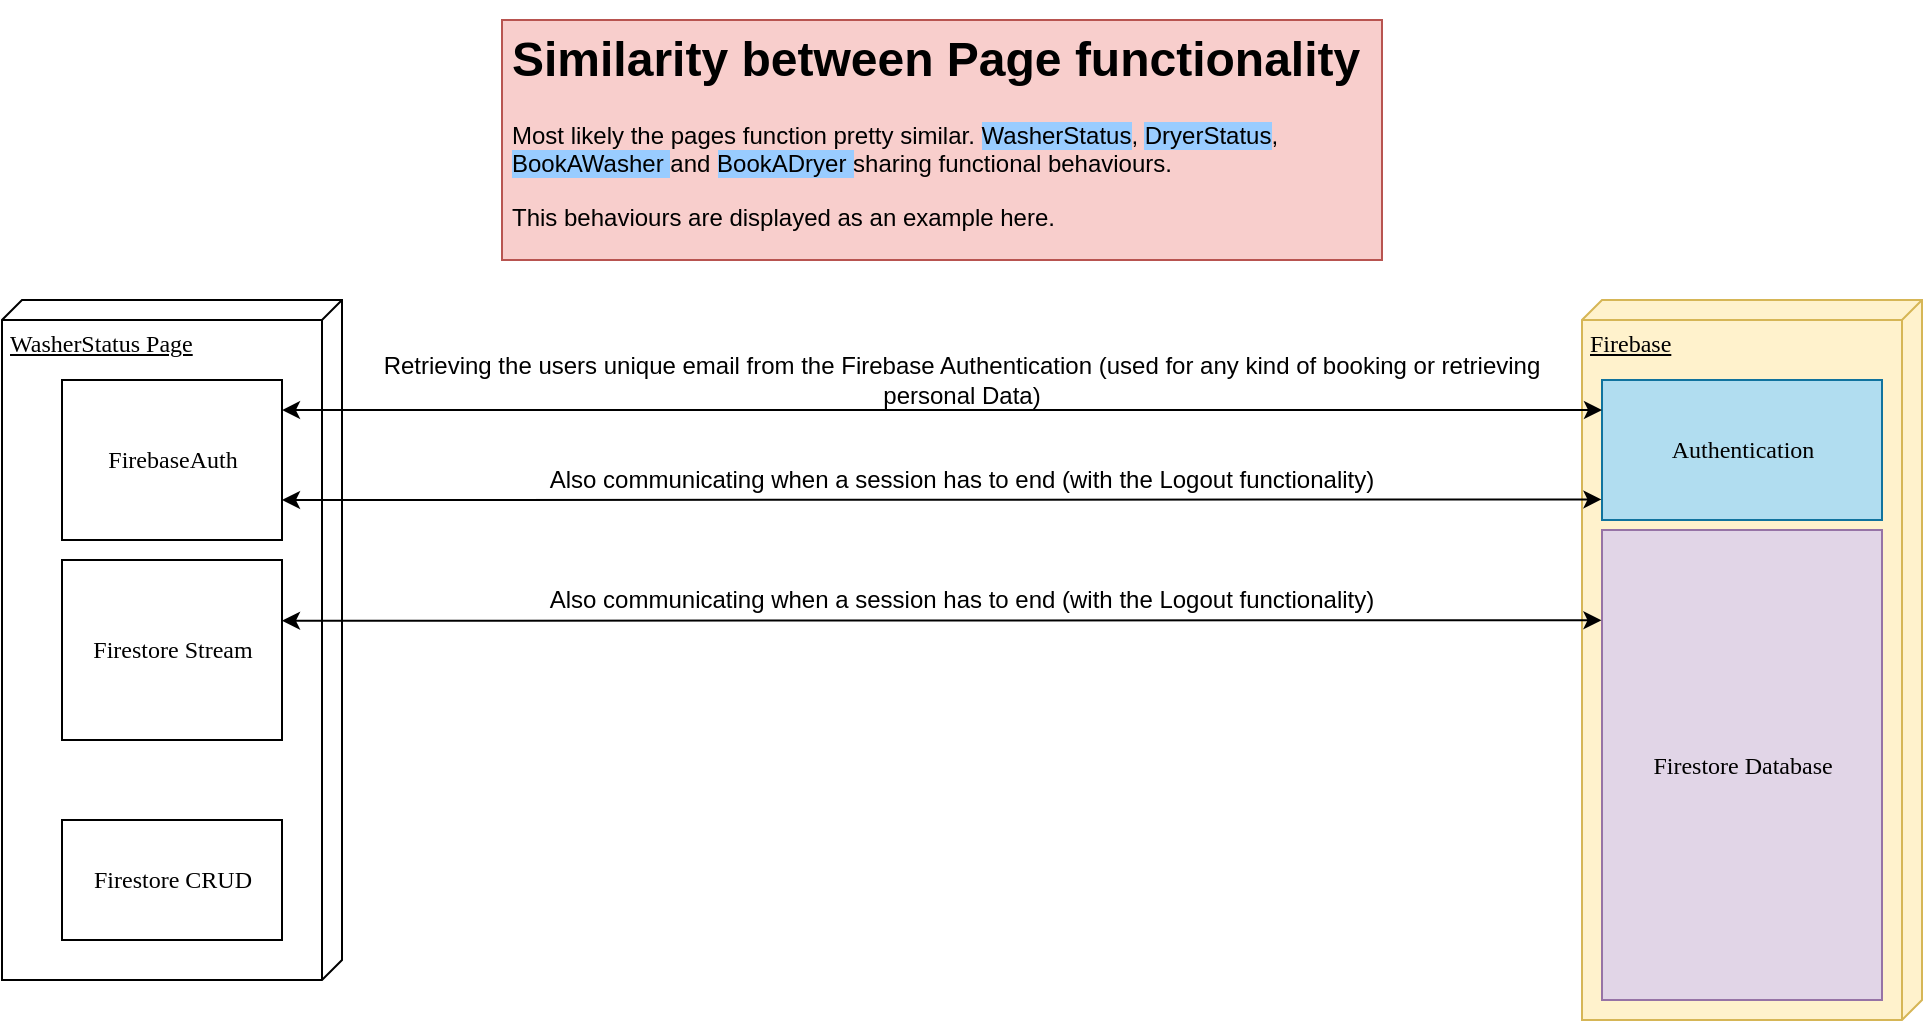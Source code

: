 <mxfile version="20.7.4" type="github">
  <diagram name="Page-1" id="5f0bae14-7c28-e335-631c-24af17079c00">
    <mxGraphModel dx="2311" dy="666" grid="1" gridSize="10" guides="1" tooltips="1" connect="1" arrows="1" fold="1" page="1" pageScale="1" pageWidth="1100" pageHeight="850" background="none" math="0" shadow="0">
      <root>
        <mxCell id="0" />
        <mxCell id="1" parent="0" />
        <mxCell id="MP8hHyfN-fz9ES6eljaN-1" value="WasherStatus Page" style="verticalAlign=top;align=left;spacingTop=8;spacingLeft=2;spacingRight=12;shape=cube;size=10;direction=south;fontStyle=4;html=1;rounded=0;shadow=0;comic=0;labelBackgroundColor=none;strokeWidth=1;fontFamily=Verdana;fontSize=12" vertex="1" parent="1">
          <mxGeometry x="-1020" y="310" width="170" height="340" as="geometry" />
        </mxCell>
        <mxCell id="MP8hHyfN-fz9ES6eljaN-2" value="FirebaseAuth" style="html=1;rounded=0;shadow=0;comic=0;labelBackgroundColor=none;strokeWidth=1;fontFamily=Verdana;fontSize=12;align=center;" vertex="1" parent="1">
          <mxGeometry x="-990" y="350" width="110" height="80" as="geometry" />
        </mxCell>
        <mxCell id="MP8hHyfN-fz9ES6eljaN-3" value="Firestore Stream&lt;br&gt;" style="html=1;rounded=0;shadow=0;comic=0;labelBackgroundColor=none;strokeWidth=1;fontFamily=Verdana;fontSize=12;align=center;" vertex="1" parent="1">
          <mxGeometry x="-990" y="440" width="110" height="90" as="geometry" />
        </mxCell>
        <mxCell id="MP8hHyfN-fz9ES6eljaN-4" value="Firestore CRUD" style="html=1;rounded=0;shadow=0;comic=0;labelBackgroundColor=none;strokeWidth=1;fontFamily=Verdana;fontSize=12;align=center;" vertex="1" parent="1">
          <mxGeometry x="-990" y="570" width="110" height="60" as="geometry" />
        </mxCell>
        <mxCell id="MP8hHyfN-fz9ES6eljaN-5" value="Firebase" style="verticalAlign=top;align=left;spacingTop=8;spacingLeft=2;spacingRight=12;shape=cube;size=10;direction=south;fontStyle=4;html=1;rounded=0;shadow=0;comic=0;labelBackgroundColor=none;strokeWidth=1;fontFamily=Verdana;fontSize=12;fillColor=#fff2cc;strokeColor=#d6b656;" vertex="1" parent="1">
          <mxGeometry x="-230" y="310" width="170" height="360" as="geometry" />
        </mxCell>
        <mxCell id="MP8hHyfN-fz9ES6eljaN-6" value="Authentication" style="html=1;rounded=0;shadow=0;comic=0;labelBackgroundColor=none;strokeWidth=1;fontFamily=Verdana;fontSize=12;align=center;fillColor=#b1ddf0;strokeColor=#10739e;" vertex="1" parent="1">
          <mxGeometry x="-220" y="350" width="140" height="70" as="geometry" />
        </mxCell>
        <mxCell id="MP8hHyfN-fz9ES6eljaN-7" value="&lt;h1&gt;Similarity between Page functionality&lt;/h1&gt;&lt;p&gt;Most likely the pages function pretty similar. &lt;span style=&quot;background-color: rgb(153, 204, 255);&quot;&gt;WasherStatus&lt;/span&gt;, &lt;span style=&quot;background-color: rgb(153, 204, 255);&quot;&gt;DryerStatus&lt;/span&gt;, &lt;span style=&quot;background-color: rgb(153, 204, 255);&quot;&gt;BookAWasher &lt;/span&gt;and &lt;span style=&quot;background-color: rgb(153, 204, 255);&quot;&gt;BookADryer &lt;/span&gt;sharing functional behaviours.&amp;nbsp;&lt;/p&gt;&lt;p&gt;This behaviours are displayed as an example here.&lt;/p&gt;" style="text;html=1;strokeColor=#b85450;fillColor=#f8cecc;spacing=5;spacingTop=-20;whiteSpace=wrap;overflow=hidden;rounded=0;" vertex="1" parent="1">
          <mxGeometry x="-770" y="170" width="440" height="120" as="geometry" />
        </mxCell>
        <mxCell id="MP8hHyfN-fz9ES6eljaN-8" value="Firestore Database" style="html=1;rounded=0;shadow=0;comic=0;labelBackgroundColor=none;strokeWidth=1;fontFamily=Verdana;fontSize=12;align=center;fillColor=#e1d5e7;strokeColor=#9673a6;" vertex="1" parent="1">
          <mxGeometry x="-220" y="425" width="140" height="235" as="geometry" />
        </mxCell>
        <mxCell id="MP8hHyfN-fz9ES6eljaN-9" value="" style="endArrow=classic;startArrow=classic;html=1;rounded=0;exitX=1;exitY=0.188;exitDx=0;exitDy=0;exitPerimeter=0;" edge="1" parent="1" source="MP8hHyfN-fz9ES6eljaN-2">
          <mxGeometry width="50" height="50" relative="1" as="geometry">
            <mxPoint x="-880" y="360" as="sourcePoint" />
            <mxPoint x="-220" y="365" as="targetPoint" />
          </mxGeometry>
        </mxCell>
        <mxCell id="MP8hHyfN-fz9ES6eljaN-10" value="&lt;span style=&quot;&quot;&gt;Retrieving the users unique email from the Firebase Authentication (used for any kind of booking or retrieving personal Data)&lt;/span&gt;" style="text;html=1;strokeColor=none;fillColor=none;align=center;verticalAlign=middle;whiteSpace=wrap;rounded=0;labelBackgroundColor=none;" vertex="1" parent="1">
          <mxGeometry x="-850" y="330" width="620" height="40" as="geometry" />
        </mxCell>
        <mxCell id="MP8hHyfN-fz9ES6eljaN-11" value="" style="endArrow=classic;startArrow=classic;html=1;rounded=0;entryX=-0.002;entryY=0.853;entryDx=0;entryDy=0;exitX=1;exitY=0;exitDx=0;exitDy=0;entryPerimeter=0;" edge="1" parent="1" target="MP8hHyfN-fz9ES6eljaN-6">
          <mxGeometry width="50" height="50" relative="1" as="geometry">
            <mxPoint x="-880" y="410" as="sourcePoint" />
            <mxPoint x="-219.3" y="408.32" as="targetPoint" />
          </mxGeometry>
        </mxCell>
        <mxCell id="MP8hHyfN-fz9ES6eljaN-13" value="&lt;span style=&quot;&quot;&gt;Also communicating when a session has to end (with the Logout functionality)&lt;/span&gt;" style="text;html=1;strokeColor=none;fillColor=none;align=center;verticalAlign=middle;whiteSpace=wrap;rounded=0;labelBackgroundColor=none;" vertex="1" parent="1">
          <mxGeometry x="-850" y="380" width="620" height="40" as="geometry" />
        </mxCell>
        <mxCell id="MP8hHyfN-fz9ES6eljaN-14" value="" style="endArrow=classic;startArrow=classic;html=1;rounded=0;entryX=-0.002;entryY=0.192;entryDx=0;entryDy=0;exitX=1;exitY=0;exitDx=0;exitDy=0;entryPerimeter=0;" edge="1" parent="1" target="MP8hHyfN-fz9ES6eljaN-8">
          <mxGeometry width="50" height="50" relative="1" as="geometry">
            <mxPoint x="-880" y="470.36" as="sourcePoint" />
            <mxPoint x="-223.22" y="470.0" as="targetPoint" />
          </mxGeometry>
        </mxCell>
        <mxCell id="MP8hHyfN-fz9ES6eljaN-15" value="&lt;span style=&quot;&quot;&gt;Also communicating when a session has to end (with the Logout functionality)&lt;/span&gt;" style="text;html=1;strokeColor=none;fillColor=none;align=center;verticalAlign=middle;whiteSpace=wrap;rounded=0;labelBackgroundColor=none;" vertex="1" parent="1">
          <mxGeometry x="-850" y="440" width="620" height="40" as="geometry" />
        </mxCell>
      </root>
    </mxGraphModel>
  </diagram>
</mxfile>
